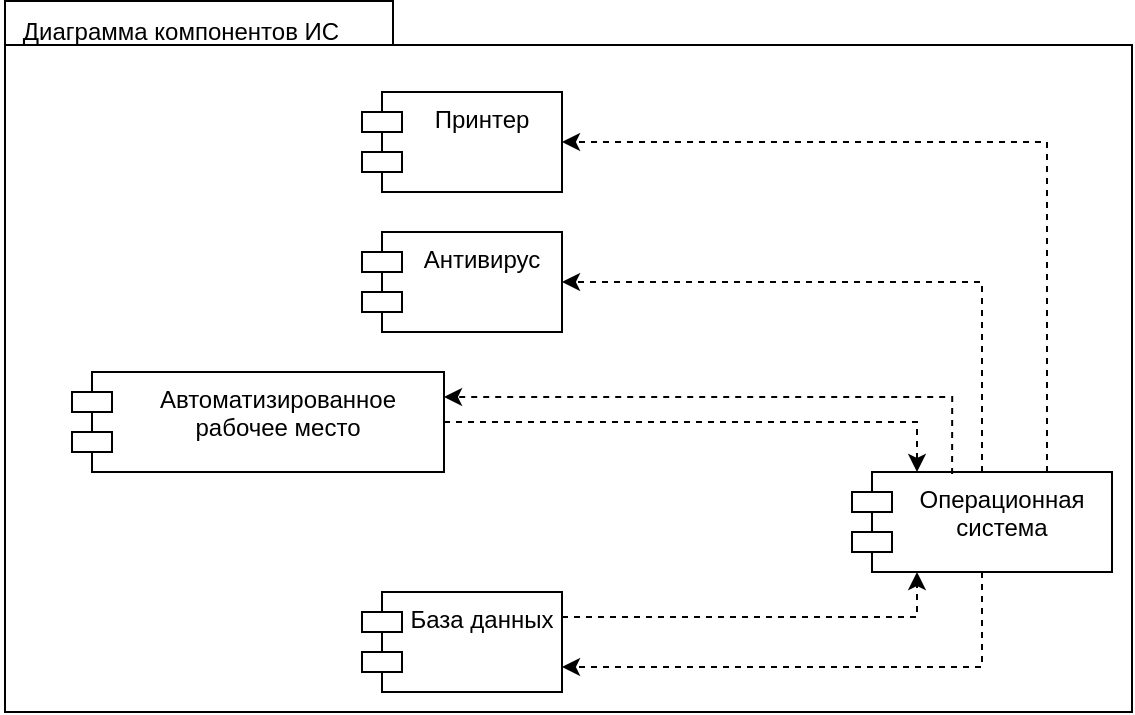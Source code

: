 <mxfile version="22.1.2" type="device">
  <diagram name="Page-1" id="b5b7bab2-c9e2-2cf4-8b2a-24fd1a2a6d21">
    <mxGraphModel dx="1178" dy="790" grid="1" gridSize="10" guides="1" tooltips="1" connect="1" arrows="1" fold="1" page="1" pageScale="1" pageWidth="827" pageHeight="1169" background="none" math="0" shadow="0">
      <root>
        <mxCell id="0" />
        <mxCell id="1" parent="0" />
        <mxCell id="6e0c8c40b5770093-72" value="" style="shape=folder;fontStyle=1;spacingTop=10;tabWidth=194;tabHeight=22;tabPosition=left;html=1;rounded=0;shadow=0;comic=0;labelBackgroundColor=none;strokeWidth=1;fillColor=none;fontFamily=Verdana;fontSize=10;align=center;" parent="1" vertex="1">
          <mxGeometry x="326.5" y="114.5" width="563.5" height="355.5" as="geometry" />
        </mxCell>
        <mxCell id="TBzfCOt2kcvXxynli09k-1" value="Автоматизированное рабочее место" style="shape=module;align=left;spacingLeft=20;align=center;verticalAlign=top;whiteSpace=wrap;html=1;" parent="1" vertex="1">
          <mxGeometry x="360" y="300" width="186" height="50" as="geometry" />
        </mxCell>
        <mxCell id="TBzfCOt2kcvXxynli09k-15" style="edgeStyle=orthogonalEdgeStyle;rounded=0;orthogonalLoop=1;jettySize=auto;html=1;entryX=1;entryY=0.5;entryDx=0;entryDy=0;dashed=1;exitX=0.75;exitY=0;exitDx=0;exitDy=0;" parent="1" source="TBzfCOt2kcvXxynli09k-13" target="TBzfCOt2kcvXxynli09k-2" edge="1">
          <mxGeometry relative="1" as="geometry" />
        </mxCell>
        <mxCell id="TBzfCOt2kcvXxynli09k-2" value="Принтер" style="shape=module;align=left;spacingLeft=20;align=center;verticalAlign=top;whiteSpace=wrap;html=1;" parent="1" vertex="1">
          <mxGeometry x="505" y="160" width="100" height="50" as="geometry" />
        </mxCell>
        <mxCell id="TBzfCOt2kcvXxynli09k-3" value="База данных" style="shape=module;align=left;spacingLeft=20;align=center;verticalAlign=top;whiteSpace=wrap;html=1;" parent="1" vertex="1">
          <mxGeometry x="505" y="410" width="100" height="50" as="geometry" />
        </mxCell>
        <mxCell id="TBzfCOt2kcvXxynli09k-17" style="edgeStyle=orthogonalEdgeStyle;rounded=0;orthogonalLoop=1;jettySize=auto;html=1;exitX=0.5;exitY=0;exitDx=0;exitDy=0;dashed=1;entryX=1;entryY=0.5;entryDx=0;entryDy=0;" parent="1" source="TBzfCOt2kcvXxynli09k-13" target="TBzfCOt2kcvXxynli09k-4" edge="1">
          <mxGeometry relative="1" as="geometry" />
        </mxCell>
        <mxCell id="TBzfCOt2kcvXxynli09k-4" value="Антивирус" style="shape=module;align=left;spacingLeft=20;align=center;verticalAlign=top;whiteSpace=wrap;html=1;" parent="1" vertex="1">
          <mxGeometry x="505" y="230" width="100" height="50" as="geometry" />
        </mxCell>
        <mxCell id="TBzfCOt2kcvXxynli09k-19" style="edgeStyle=orthogonalEdgeStyle;rounded=0;orthogonalLoop=1;jettySize=auto;html=1;exitX=1;exitY=0.5;exitDx=0;exitDy=0;entryX=0.25;entryY=0;entryDx=0;entryDy=0;dashed=1;" parent="1" source="TBzfCOt2kcvXxynli09k-1" target="TBzfCOt2kcvXxynli09k-13" edge="1">
          <mxGeometry relative="1" as="geometry">
            <mxPoint x="600" y="412.5" as="sourcePoint" />
          </mxGeometry>
        </mxCell>
        <mxCell id="TBzfCOt2kcvXxynli09k-13" value="Операционная система" style="shape=module;align=left;spacingLeft=20;align=center;verticalAlign=top;whiteSpace=wrap;html=1;" parent="1" vertex="1">
          <mxGeometry x="750" y="350" width="130" height="50" as="geometry" />
        </mxCell>
        <mxCell id="TBzfCOt2kcvXxynli09k-16" style="edgeStyle=orthogonalEdgeStyle;rounded=0;orthogonalLoop=1;jettySize=auto;html=1;exitX=1;exitY=0.25;exitDx=0;exitDy=0;entryX=0.25;entryY=1;entryDx=0;entryDy=0;dashed=1;" parent="1" source="TBzfCOt2kcvXxynli09k-3" target="TBzfCOt2kcvXxynli09k-13" edge="1">
          <mxGeometry relative="1" as="geometry" />
        </mxCell>
        <mxCell id="vHulYQPQCvo3uzzk6NJR-1" value="Диаграмма компонентов ИС" style="text;html=1;align=center;verticalAlign=middle;resizable=0;points=[];autosize=1;strokeColor=none;fillColor=none;" vertex="1" parent="1">
          <mxGeometry x="324" y="114.5" width="180" height="30" as="geometry" />
        </mxCell>
        <mxCell id="vHulYQPQCvo3uzzk6NJR-2" style="edgeStyle=orthogonalEdgeStyle;rounded=0;orthogonalLoop=1;jettySize=auto;html=1;exitX=0.5;exitY=1;exitDx=0;exitDy=0;entryX=1;entryY=0.75;entryDx=0;entryDy=0;dashed=1;" edge="1" parent="1" source="TBzfCOt2kcvXxynli09k-13" target="TBzfCOt2kcvXxynli09k-3">
          <mxGeometry relative="1" as="geometry">
            <mxPoint x="650" y="433" as="sourcePoint" />
            <mxPoint x="793" y="410" as="targetPoint" />
          </mxGeometry>
        </mxCell>
        <mxCell id="vHulYQPQCvo3uzzk6NJR-3" style="edgeStyle=orthogonalEdgeStyle;rounded=0;orthogonalLoop=1;jettySize=auto;html=1;exitX=0.385;exitY=0.02;exitDx=0;exitDy=0;entryX=1;entryY=0.25;entryDx=0;entryDy=0;dashed=1;exitPerimeter=0;" edge="1" parent="1" source="TBzfCOt2kcvXxynli09k-13" target="TBzfCOt2kcvXxynli09k-1">
          <mxGeometry relative="1" as="geometry">
            <mxPoint x="825" y="410" as="sourcePoint" />
            <mxPoint x="650" y="458" as="targetPoint" />
          </mxGeometry>
        </mxCell>
      </root>
    </mxGraphModel>
  </diagram>
</mxfile>

